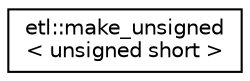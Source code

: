 digraph "Graphical Class Hierarchy"
{
  edge [fontname="Helvetica",fontsize="10",labelfontname="Helvetica",labelfontsize="10"];
  node [fontname="Helvetica",fontsize="10",shape=record];
  rankdir="LR";
  Node0 [label="etl::make_unsigned\l\< unsigned short \>",height=0.2,width=0.4,color="black", fillcolor="white", style="filled",URL="$structetl_1_1make__unsigned_3_01unsigned_01short_01_4.html"];
}
